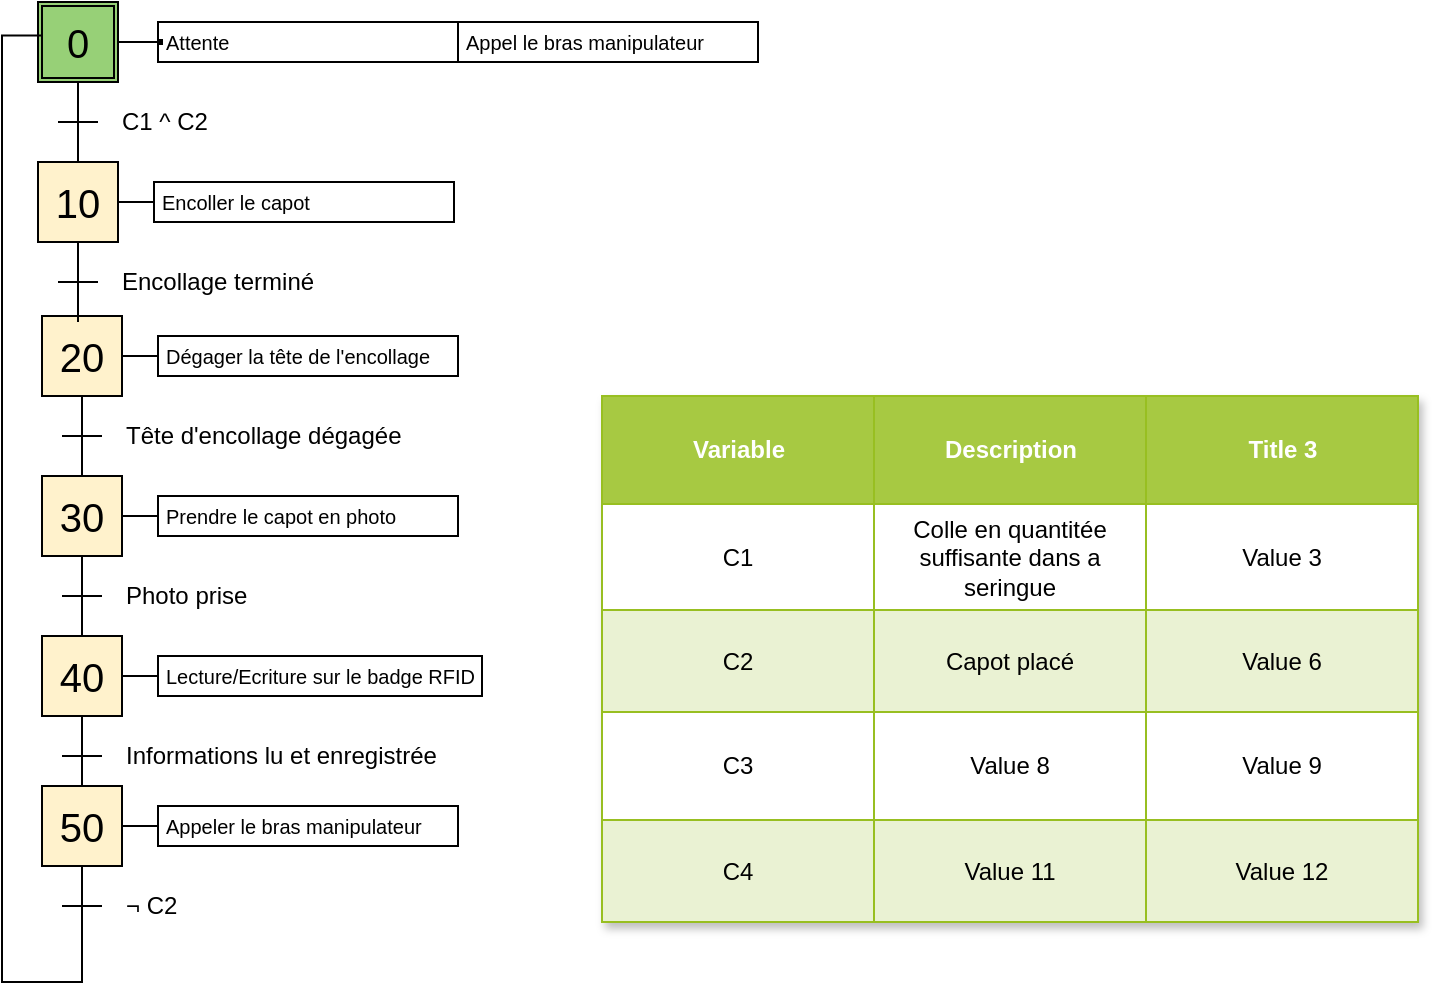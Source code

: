 <mxfile version="26.0.11">
  <diagram name="Page-1" id="wsNNgHkZyvKV6LnZdtPx">
    <mxGraphModel dx="921" dy="526" grid="1" gridSize="10" guides="1" tooltips="1" connect="1" arrows="1" fold="1" page="1" pageScale="1" pageWidth="827" pageHeight="1169" math="0" shadow="0">
      <root>
        <mxCell id="0" />
        <mxCell id="1" parent="0" />
        <mxCell id="bhH3K2stA2qOaMXiyf2e-91" value="" style="group" vertex="1" connectable="0" parent="1">
          <mxGeometry x="252" y="507" width="220" height="160" as="geometry" />
        </mxCell>
        <mxCell id="bhH3K2stA2qOaMXiyf2e-92" value="30" style="rounded=0;whiteSpace=wrap;html=1;fontSize=20;align=center;fillColor=#fff2cc;startSize=20;strokeColor=#000000;" vertex="1" parent="bhH3K2stA2qOaMXiyf2e-91">
          <mxGeometry width="40" height="40" as="geometry" />
        </mxCell>
        <mxCell id="bhH3K2stA2qOaMXiyf2e-93" value="" style="endArrow=none;html=1;fontSize=12;rounded=0;" edge="1" parent="bhH3K2stA2qOaMXiyf2e-91">
          <mxGeometry width="50" height="50" as="geometry">
            <mxPoint x="10" y="60" as="sourcePoint" />
            <mxPoint x="30" y="60" as="targetPoint" />
          </mxGeometry>
        </mxCell>
        <mxCell id="bhH3K2stA2qOaMXiyf2e-94" value="Photo prise" style="text;html=1;strokeColor=none;fillColor=none;align=left;verticalAlign=middle;rounded=0;fontSize=12;startSize=20;" vertex="1" parent="bhH3K2stA2qOaMXiyf2e-91">
          <mxGeometry x="40" y="50" width="40" height="20" as="geometry" />
        </mxCell>
        <mxCell id="bhH3K2stA2qOaMXiyf2e-95" style="edgeStyle=none;rounded=0;orthogonalLoop=1;jettySize=auto;html=1;exitX=0.5;exitY=1;exitDx=0;exitDy=0;endArrow=none;endFill=0;fontSize=12;" edge="1" parent="bhH3K2stA2qOaMXiyf2e-91" source="bhH3K2stA2qOaMXiyf2e-92">
          <mxGeometry as="geometry">
            <mxPoint x="20" y="80" as="targetPoint" />
          </mxGeometry>
        </mxCell>
        <mxCell id="bhH3K2stA2qOaMXiyf2e-96" style="edgeStyle=none;rounded=0;orthogonalLoop=1;jettySize=auto;html=1;exitX=1;exitY=0.5;exitDx=0;exitDy=0;fontSize=12;endArrow=none;endFill=0;entryX=0;entryY=0.5;entryDx=0;entryDy=0;" edge="1" parent="bhH3K2stA2qOaMXiyf2e-91" source="bhH3K2stA2qOaMXiyf2e-92">
          <mxGeometry as="geometry">
            <mxPoint x="58" y="20" as="targetPoint" />
          </mxGeometry>
        </mxCell>
        <mxCell id="bhH3K2stA2qOaMXiyf2e-97" value="Prendre le capot en photo" style="text;html=1;fillColor=none;align=left;verticalAlign=middle;spacingLeft=4;spacingRight=4;whiteSpace=wrap;overflow=hidden;rotatable=0;points=[[0,0.5],[1,0.5]];portConstraint=eastwest;fontSize=10;spacing=0;strokeColor=#000000;container=0;" vertex="1" parent="bhH3K2stA2qOaMXiyf2e-91">
          <mxGeometry x="58" y="10" width="150" height="20" as="geometry" />
        </mxCell>
        <mxCell id="bhH3K2stA2qOaMXiyf2e-129" value="" style="group" vertex="1" connectable="0" parent="bhH3K2stA2qOaMXiyf2e-91">
          <mxGeometry y="80" width="220" height="80" as="geometry" />
        </mxCell>
        <mxCell id="bhH3K2stA2qOaMXiyf2e-130" value="40" style="rounded=0;whiteSpace=wrap;html=1;fontSize=20;align=center;fillColor=#fff2cc;startSize=20;strokeColor=#000000;" vertex="1" parent="bhH3K2stA2qOaMXiyf2e-129">
          <mxGeometry width="40" height="40" as="geometry" />
        </mxCell>
        <mxCell id="bhH3K2stA2qOaMXiyf2e-131" value="" style="endArrow=none;html=1;fontSize=12;rounded=0;" edge="1" parent="bhH3K2stA2qOaMXiyf2e-129">
          <mxGeometry width="50" height="50" as="geometry">
            <mxPoint x="10" y="60" as="sourcePoint" />
            <mxPoint x="30" y="60" as="targetPoint" />
          </mxGeometry>
        </mxCell>
        <mxCell id="bhH3K2stA2qOaMXiyf2e-132" value="Informations lu et enregistrée" style="text;html=1;strokeColor=none;fillColor=none;align=left;verticalAlign=middle;rounded=0;fontSize=12;startSize=20;" vertex="1" parent="bhH3K2stA2qOaMXiyf2e-129">
          <mxGeometry x="40" y="50" width="40" height="20" as="geometry" />
        </mxCell>
        <mxCell id="bhH3K2stA2qOaMXiyf2e-133" style="edgeStyle=orthogonalEdgeStyle;rounded=0;orthogonalLoop=1;jettySize=auto;html=1;exitX=0.5;exitY=1;exitDx=0;exitDy=0;endArrow=none;endFill=0;fontSize=12;curved=1;" edge="1" parent="bhH3K2stA2qOaMXiyf2e-129" source="bhH3K2stA2qOaMXiyf2e-130">
          <mxGeometry as="geometry">
            <mxPoint x="20" y="80" as="targetPoint" />
          </mxGeometry>
        </mxCell>
        <mxCell id="bhH3K2stA2qOaMXiyf2e-134" style="edgeStyle=none;rounded=0;orthogonalLoop=1;jettySize=auto;html=1;exitX=1;exitY=0.5;exitDx=0;exitDy=0;fontSize=12;endArrow=none;endFill=0;entryX=0;entryY=0.5;entryDx=0;entryDy=0;" edge="1" parent="bhH3K2stA2qOaMXiyf2e-129" source="bhH3K2stA2qOaMXiyf2e-130">
          <mxGeometry as="geometry">
            <mxPoint x="58" y="20" as="targetPoint" />
          </mxGeometry>
        </mxCell>
        <mxCell id="bhH3K2stA2qOaMXiyf2e-135" value="Lecture/Ecriture sur le badge RFID" style="text;html=1;fillColor=none;align=left;verticalAlign=middle;spacingLeft=4;spacingRight=4;whiteSpace=wrap;overflow=hidden;rotatable=0;points=[[0,0.5],[1,0.5]];portConstraint=eastwest;fontSize=10;spacing=0;strokeColor=#000000;container=0;" vertex="1" parent="bhH3K2stA2qOaMXiyf2e-129">
          <mxGeometry x="58" y="10" width="162" height="20" as="geometry" />
        </mxCell>
        <mxCell id="bhH3K2stA2qOaMXiyf2e-98" value="" style="group" vertex="1" connectable="0" parent="1">
          <mxGeometry x="252" y="662" width="210" height="80" as="geometry" />
        </mxCell>
        <mxCell id="bhH3K2stA2qOaMXiyf2e-99" value="50" style="rounded=0;whiteSpace=wrap;html=1;fontSize=20;align=center;fillColor=#fff2cc;startSize=20;strokeColor=#000000;" vertex="1" parent="bhH3K2stA2qOaMXiyf2e-98">
          <mxGeometry width="40" height="40" as="geometry" />
        </mxCell>
        <mxCell id="bhH3K2stA2qOaMXiyf2e-100" value="" style="endArrow=none;html=1;fontSize=12;rounded=0;" edge="1" parent="bhH3K2stA2qOaMXiyf2e-98">
          <mxGeometry width="50" height="50" as="geometry">
            <mxPoint x="10" y="60" as="sourcePoint" />
            <mxPoint x="30" y="60" as="targetPoint" />
          </mxGeometry>
        </mxCell>
        <mxCell id="bhH3K2stA2qOaMXiyf2e-101" value=" ¬ C2" style="text;html=1;strokeColor=none;fillColor=none;align=left;verticalAlign=middle;rounded=0;fontSize=12;startSize=20;" vertex="1" parent="bhH3K2stA2qOaMXiyf2e-98">
          <mxGeometry x="40" y="50" width="40" height="20" as="geometry" />
        </mxCell>
        <mxCell id="bhH3K2stA2qOaMXiyf2e-102" style="edgeStyle=orthogonalEdgeStyle;rounded=0;orthogonalLoop=1;jettySize=auto;html=1;exitX=0.5;exitY=1;exitDx=0;exitDy=0;endArrow=none;endFill=0;fontSize=12;curved=1;" edge="1" parent="bhH3K2stA2qOaMXiyf2e-98" source="bhH3K2stA2qOaMXiyf2e-99">
          <mxGeometry as="geometry">
            <mxPoint x="20" y="80" as="targetPoint" />
          </mxGeometry>
        </mxCell>
        <mxCell id="bhH3K2stA2qOaMXiyf2e-103" style="edgeStyle=none;rounded=0;orthogonalLoop=1;jettySize=auto;html=1;exitX=1;exitY=0.5;exitDx=0;exitDy=0;fontSize=12;endArrow=none;endFill=0;entryX=0;entryY=0.5;entryDx=0;entryDy=0;" edge="1" parent="bhH3K2stA2qOaMXiyf2e-98" source="bhH3K2stA2qOaMXiyf2e-99">
          <mxGeometry as="geometry">
            <mxPoint x="58" y="20" as="targetPoint" />
          </mxGeometry>
        </mxCell>
        <mxCell id="bhH3K2stA2qOaMXiyf2e-104" value="Appeler le bras manipulateur" style="text;html=1;fillColor=none;align=left;verticalAlign=middle;spacingLeft=4;spacingRight=4;whiteSpace=wrap;overflow=hidden;rotatable=0;points=[[0,0.5],[1,0.5]];portConstraint=eastwest;fontSize=10;spacing=0;strokeColor=#000000;container=0;" vertex="1" parent="bhH3K2stA2qOaMXiyf2e-98">
          <mxGeometry x="58" y="10" width="150" height="20" as="geometry" />
        </mxCell>
        <mxCell id="bhH3K2stA2qOaMXiyf2e-31" value="" style="group" vertex="1" connectable="0" parent="1">
          <mxGeometry x="252" y="427" width="210" height="80" as="geometry" />
        </mxCell>
        <mxCell id="bhH3K2stA2qOaMXiyf2e-32" value="20" style="rounded=0;whiteSpace=wrap;html=1;fontSize=20;align=center;fillColor=#fff2cc;startSize=20;strokeColor=#000000;" vertex="1" parent="bhH3K2stA2qOaMXiyf2e-31">
          <mxGeometry width="40" height="40" as="geometry" />
        </mxCell>
        <mxCell id="bhH3K2stA2qOaMXiyf2e-33" value="" style="endArrow=none;html=1;fontSize=12;rounded=0;" edge="1" parent="bhH3K2stA2qOaMXiyf2e-31">
          <mxGeometry width="50" height="50" as="geometry">
            <mxPoint x="10" y="60" as="sourcePoint" />
            <mxPoint x="30" y="60" as="targetPoint" />
          </mxGeometry>
        </mxCell>
        <mxCell id="bhH3K2stA2qOaMXiyf2e-34" value="Tête d&#39;encollage dégagée" style="text;html=1;strokeColor=none;fillColor=none;align=left;verticalAlign=middle;rounded=0;fontSize=12;startSize=20;" vertex="1" parent="bhH3K2stA2qOaMXiyf2e-31">
          <mxGeometry x="40" y="50" width="40" height="20" as="geometry" />
        </mxCell>
        <mxCell id="bhH3K2stA2qOaMXiyf2e-35" style="edgeStyle=none;rounded=0;orthogonalLoop=1;jettySize=auto;html=1;exitX=0.5;exitY=1;exitDx=0;exitDy=0;endArrow=none;endFill=0;fontSize=12;" edge="1" parent="bhH3K2stA2qOaMXiyf2e-31" source="bhH3K2stA2qOaMXiyf2e-32">
          <mxGeometry as="geometry">
            <mxPoint x="20" y="80" as="targetPoint" />
          </mxGeometry>
        </mxCell>
        <mxCell id="bhH3K2stA2qOaMXiyf2e-36" style="edgeStyle=none;rounded=0;orthogonalLoop=1;jettySize=auto;html=1;exitX=1;exitY=0.5;exitDx=0;exitDy=0;fontSize=12;endArrow=none;endFill=0;entryX=0;entryY=0.5;entryDx=0;entryDy=0;" edge="1" parent="bhH3K2stA2qOaMXiyf2e-31" source="bhH3K2stA2qOaMXiyf2e-32">
          <mxGeometry as="geometry">
            <mxPoint x="58" y="20" as="targetPoint" />
          </mxGeometry>
        </mxCell>
        <mxCell id="bhH3K2stA2qOaMXiyf2e-37" value="Dégager la tête de l&#39;encollage" style="text;html=1;fillColor=none;align=left;verticalAlign=middle;spacingLeft=4;spacingRight=4;whiteSpace=wrap;overflow=hidden;rotatable=0;points=[[0,0.5],[1,0.5]];portConstraint=eastwest;fontSize=10;spacing=0;strokeColor=#000000;container=0;" vertex="1" parent="bhH3K2stA2qOaMXiyf2e-31">
          <mxGeometry x="58" y="10" width="150" height="20" as="geometry" />
        </mxCell>
        <mxCell id="bhH3K2stA2qOaMXiyf2e-144" value="" style="group" vertex="1" connectable="0" parent="1">
          <mxGeometry x="250" y="350" width="208" height="80" as="geometry" />
        </mxCell>
        <mxCell id="bhH3K2stA2qOaMXiyf2e-145" value="10" style="rounded=0;whiteSpace=wrap;html=1;fontSize=20;align=center;fillColor=#fff2cc;startSize=20;strokeColor=#000000;" vertex="1" parent="bhH3K2stA2qOaMXiyf2e-144">
          <mxGeometry width="40" height="40" as="geometry" />
        </mxCell>
        <mxCell id="bhH3K2stA2qOaMXiyf2e-146" value="" style="endArrow=none;html=1;fontSize=12;rounded=0;" edge="1" parent="bhH3K2stA2qOaMXiyf2e-144">
          <mxGeometry x="252" y="310" width="50" height="50" as="geometry">
            <mxPoint x="10" y="60" as="sourcePoint" />
            <mxPoint x="30" y="60" as="targetPoint" />
          </mxGeometry>
        </mxCell>
        <mxCell id="bhH3K2stA2qOaMXiyf2e-147" value="Encollage terminé" style="text;html=1;strokeColor=none;fillColor=none;align=left;verticalAlign=middle;rounded=0;fontSize=12;startSize=20;" vertex="1" parent="bhH3K2stA2qOaMXiyf2e-144">
          <mxGeometry x="40" y="50" width="80" height="20" as="geometry" />
        </mxCell>
        <mxCell id="bhH3K2stA2qOaMXiyf2e-148" style="edgeStyle=none;rounded=0;orthogonalLoop=1;jettySize=auto;html=1;exitX=0.5;exitY=1;exitDx=0;exitDy=0;endArrow=none;endFill=0;fontSize=12;" edge="1" parent="bhH3K2stA2qOaMXiyf2e-144" source="bhH3K2stA2qOaMXiyf2e-145">
          <mxGeometry x="252" y="310" as="geometry">
            <mxPoint x="20" y="80" as="targetPoint" />
          </mxGeometry>
        </mxCell>
        <mxCell id="bhH3K2stA2qOaMXiyf2e-149" style="edgeStyle=none;rounded=0;orthogonalLoop=1;jettySize=auto;html=1;exitX=1;exitY=0.5;exitDx=0;exitDy=0;fontSize=12;endArrow=none;endFill=0;entryX=0;entryY=0.5;entryDx=0;entryDy=0;" edge="1" parent="bhH3K2stA2qOaMXiyf2e-144" source="bhH3K2stA2qOaMXiyf2e-145">
          <mxGeometry x="252" y="310" as="geometry">
            <mxPoint x="58" y="20" as="targetPoint" />
          </mxGeometry>
        </mxCell>
        <mxCell id="bhH3K2stA2qOaMXiyf2e-150" value="Encoller le capot" style="text;html=1;fillColor=none;align=left;verticalAlign=middle;spacingLeft=4;spacingRight=4;whiteSpace=wrap;overflow=hidden;rotatable=0;points=[[0,0.5],[1,0.5]];portConstraint=eastwest;fontSize=10;spacing=0;strokeColor=#000000;container=0;" vertex="1" parent="bhH3K2stA2qOaMXiyf2e-144">
          <mxGeometry x="58" y="10" width="150" height="20" as="geometry" />
        </mxCell>
        <mxCell id="bhH3K2stA2qOaMXiyf2e-154" value="" style="group" vertex="1" connectable="0" parent="1">
          <mxGeometry x="250" y="270" width="364" height="80" as="geometry" />
        </mxCell>
        <mxCell id="bhH3K2stA2qOaMXiyf2e-67" value="" style="group" vertex="1" connectable="0" parent="bhH3K2stA2qOaMXiyf2e-154">
          <mxGeometry width="212" height="80" as="geometry" />
        </mxCell>
        <mxCell id="bhH3K2stA2qOaMXiyf2e-68" value="" style="rounded=0;whiteSpace=wrap;html=1;fontSize=20;align=center;fillColor=#97D077;container=0;" vertex="1" parent="bhH3K2stA2qOaMXiyf2e-67">
          <mxGeometry width="40" height="40" as="geometry" />
        </mxCell>
        <mxCell id="bhH3K2stA2qOaMXiyf2e-69" value="0" style="rounded=0;whiteSpace=wrap;html=1;fontSize=20;align=center;gradientColor=#97d077;fillColor=none;imageWidth=20;imageHeight=20;container=0;" vertex="1" parent="bhH3K2stA2qOaMXiyf2e-67">
          <mxGeometry x="2" y="2" width="36" height="36" as="geometry" />
        </mxCell>
        <mxCell id="bhH3K2stA2qOaMXiyf2e-70" value="" style="endArrow=none;html=1;fontSize=12;rounded=0;" edge="1" parent="bhH3K2stA2qOaMXiyf2e-67">
          <mxGeometry width="50" height="50" as="geometry">
            <mxPoint x="10" y="60" as="sourcePoint" />
            <mxPoint x="30" y="60" as="targetPoint" />
          </mxGeometry>
        </mxCell>
        <mxCell id="bhH3K2stA2qOaMXiyf2e-71" value="C1 ^ C2" style="text;html=1;strokeColor=none;fillColor=none;align=left;verticalAlign=middle;rounded=0;fontSize=12;container=0;" vertex="1" parent="bhH3K2stA2qOaMXiyf2e-67">
          <mxGeometry x="40" y="50" width="40" height="20" as="geometry" />
        </mxCell>
        <mxCell id="bhH3K2stA2qOaMXiyf2e-72" style="edgeStyle=none;rounded=0;orthogonalLoop=1;jettySize=auto;html=1;exitX=0.5;exitY=1;exitDx=0;exitDy=0;endArrow=none;endFill=0;fontSize=12;" edge="1" parent="bhH3K2stA2qOaMXiyf2e-67" source="bhH3K2stA2qOaMXiyf2e-68">
          <mxGeometry as="geometry">
            <mxPoint x="20" y="80" as="targetPoint" />
          </mxGeometry>
        </mxCell>
        <mxCell id="bhH3K2stA2qOaMXiyf2e-73" value="" style="endArrow=none;html=1;fontSize=12;exitX=1;exitY=0.5;exitDx=0;exitDy=0;entryX=0;entryY=0.5;entryDx=0;entryDy=0;rounded=0;" edge="1" parent="bhH3K2stA2qOaMXiyf2e-67" source="bhH3K2stA2qOaMXiyf2e-68" target="bhH3K2stA2qOaMXiyf2e-78">
          <mxGeometry x="40" y="-70" width="50" height="50" as="geometry">
            <mxPoint x="50" y="-10" as="sourcePoint" />
            <mxPoint x="50" y="20" as="targetPoint" />
          </mxGeometry>
        </mxCell>
        <mxCell id="bhH3K2stA2qOaMXiyf2e-74" value="" style="group" vertex="1" connectable="0" parent="bhH3K2stA2qOaMXiyf2e-67">
          <mxGeometry x="60" y="10" width="152" height="51" as="geometry" />
        </mxCell>
        <mxCell id="bhH3K2stA2qOaMXiyf2e-78" value="" style="rounded=0;whiteSpace=wrap;html=1;startSize=20;strokeColor=#000000;strokeWidth=1;fillColor=#000000;" vertex="1" parent="bhH3K2stA2qOaMXiyf2e-74">
          <mxGeometry y="9" width="2" height="2" as="geometry" />
        </mxCell>
        <mxCell id="bhH3K2stA2qOaMXiyf2e-193" value="" style="group" vertex="1" connectable="0" parent="bhH3K2stA2qOaMXiyf2e-74">
          <mxGeometry width="152" height="40" as="geometry" />
        </mxCell>
        <mxCell id="bhH3K2stA2qOaMXiyf2e-194" value="" style="rounded=0;whiteSpace=wrap;html=1;startSize=20;strokeColor=#000000;strokeWidth=1;fillColor=#000000;" vertex="1" parent="bhH3K2stA2qOaMXiyf2e-193">
          <mxGeometry y="9" width="2" height="2" as="geometry" />
        </mxCell>
        <mxCell id="bhH3K2stA2qOaMXiyf2e-195" value="Attente" style="text;html=1;fillColor=none;align=left;verticalAlign=middle;spacingLeft=4;spacingRight=4;whiteSpace=wrap;overflow=hidden;rotatable=0;points=[[0,0.5],[1,0.5]];portConstraint=eastwest;fontSize=10;spacing=0;strokeColor=#000000;container=0;" vertex="1" parent="bhH3K2stA2qOaMXiyf2e-193">
          <mxGeometry width="150" height="20" as="geometry" />
        </mxCell>
        <mxCell id="bhH3K2stA2qOaMXiyf2e-79" value="Appel le bras manipulateur" style="text;html=1;fillColor=none;align=left;verticalAlign=middle;spacingLeft=4;spacingRight=4;whiteSpace=wrap;overflow=hidden;rotatable=0;points=[[0,0.5],[1,0.5]];portConstraint=eastwest;fontSize=10;spacing=0;strokeColor=#000000;container=0;" vertex="1" parent="bhH3K2stA2qOaMXiyf2e-154">
          <mxGeometry x="210" y="10" width="150" height="20" as="geometry" />
        </mxCell>
        <mxCell id="bhH3K2stA2qOaMXiyf2e-155" style="edgeStyle=orthogonalEdgeStyle;rounded=0;orthogonalLoop=1;jettySize=auto;html=1;exitX=0.5;exitY=1;exitDx=0;exitDy=0;entryX=-0.004;entryY=0.409;entryDx=0;entryDy=0;entryPerimeter=0;endArrow=none;startFill=0;" edge="1" parent="1" source="bhH3K2stA2qOaMXiyf2e-99" target="bhH3K2stA2qOaMXiyf2e-69">
          <mxGeometry relative="1" as="geometry">
            <mxPoint x="271.857" y="760" as="targetPoint" />
            <Array as="points">
              <mxPoint x="272" y="760" />
              <mxPoint x="232" y="760" />
              <mxPoint x="232" y="287" />
            </Array>
          </mxGeometry>
        </mxCell>
        <mxCell id="bhH3K2stA2qOaMXiyf2e-235" value="Assets" style="childLayout=tableLayout;recursiveResize=0;strokeColor=#98bf21;fillColor=#A7C942;shadow=1;" vertex="1" parent="1">
          <mxGeometry x="532" y="467" width="408" height="263" as="geometry" />
        </mxCell>
        <mxCell id="bhH3K2stA2qOaMXiyf2e-236" style="shape=tableRow;horizontal=0;startSize=0;swimlaneHead=0;swimlaneBody=0;top=0;left=0;bottom=0;right=0;dropTarget=0;collapsible=0;recursiveResize=0;expand=0;fontStyle=0;strokeColor=inherit;fillColor=#ffffff;" vertex="1" parent="bhH3K2stA2qOaMXiyf2e-235">
          <mxGeometry width="408" height="54" as="geometry" />
        </mxCell>
        <mxCell id="bhH3K2stA2qOaMXiyf2e-237" value="Variable" style="connectable=0;recursiveResize=0;strokeColor=inherit;fillColor=#A7C942;align=center;fontStyle=1;fontColor=#FFFFFF;html=1;" vertex="1" parent="bhH3K2stA2qOaMXiyf2e-236">
          <mxGeometry width="136" height="54" as="geometry">
            <mxRectangle width="136" height="54" as="alternateBounds" />
          </mxGeometry>
        </mxCell>
        <mxCell id="bhH3K2stA2qOaMXiyf2e-238" value="Description" style="connectable=0;recursiveResize=0;strokeColor=inherit;fillColor=#A7C942;align=center;fontStyle=1;fontColor=#FFFFFF;html=1;" vertex="1" parent="bhH3K2stA2qOaMXiyf2e-236">
          <mxGeometry x="136" width="136" height="54" as="geometry">
            <mxRectangle width="136" height="54" as="alternateBounds" />
          </mxGeometry>
        </mxCell>
        <mxCell id="bhH3K2stA2qOaMXiyf2e-239" value="Title 3" style="connectable=0;recursiveResize=0;strokeColor=inherit;fillColor=#A7C942;align=center;fontStyle=1;fontColor=#FFFFFF;html=1;" vertex="1" parent="bhH3K2stA2qOaMXiyf2e-236">
          <mxGeometry x="272" width="136" height="54" as="geometry">
            <mxRectangle width="136" height="54" as="alternateBounds" />
          </mxGeometry>
        </mxCell>
        <mxCell id="bhH3K2stA2qOaMXiyf2e-240" value="" style="shape=tableRow;horizontal=0;startSize=0;swimlaneHead=0;swimlaneBody=0;top=0;left=0;bottom=0;right=0;dropTarget=0;collapsible=0;recursiveResize=0;expand=0;fontStyle=0;strokeColor=inherit;fillColor=#ffffff;" vertex="1" parent="bhH3K2stA2qOaMXiyf2e-235">
          <mxGeometry y="54" width="408" height="53" as="geometry" />
        </mxCell>
        <mxCell id="bhH3K2stA2qOaMXiyf2e-241" value="C1" style="connectable=0;recursiveResize=0;strokeColor=inherit;fillColor=inherit;align=center;whiteSpace=wrap;html=1;" vertex="1" parent="bhH3K2stA2qOaMXiyf2e-240">
          <mxGeometry width="136" height="53" as="geometry">
            <mxRectangle width="136" height="53" as="alternateBounds" />
          </mxGeometry>
        </mxCell>
        <mxCell id="bhH3K2stA2qOaMXiyf2e-242" value="Colle en quantitée suffisante dans a seringue" style="connectable=0;recursiveResize=0;strokeColor=inherit;fillColor=inherit;align=center;whiteSpace=wrap;html=1;" vertex="1" parent="bhH3K2stA2qOaMXiyf2e-240">
          <mxGeometry x="136" width="136" height="53" as="geometry">
            <mxRectangle width="136" height="53" as="alternateBounds" />
          </mxGeometry>
        </mxCell>
        <mxCell id="bhH3K2stA2qOaMXiyf2e-243" value="Value 3" style="connectable=0;recursiveResize=0;strokeColor=inherit;fillColor=inherit;align=center;whiteSpace=wrap;html=1;" vertex="1" parent="bhH3K2stA2qOaMXiyf2e-240">
          <mxGeometry x="272" width="136" height="53" as="geometry">
            <mxRectangle width="136" height="53" as="alternateBounds" />
          </mxGeometry>
        </mxCell>
        <mxCell id="bhH3K2stA2qOaMXiyf2e-244" value="" style="shape=tableRow;horizontal=0;startSize=0;swimlaneHead=0;swimlaneBody=0;top=0;left=0;bottom=0;right=0;dropTarget=0;collapsible=0;recursiveResize=0;expand=0;fontStyle=1;strokeColor=inherit;fillColor=#EAF2D3;" vertex="1" parent="bhH3K2stA2qOaMXiyf2e-235">
          <mxGeometry y="107" width="408" height="51" as="geometry" />
        </mxCell>
        <mxCell id="bhH3K2stA2qOaMXiyf2e-245" value="C2" style="connectable=0;recursiveResize=0;strokeColor=inherit;fillColor=inherit;whiteSpace=wrap;html=1;" vertex="1" parent="bhH3K2stA2qOaMXiyf2e-244">
          <mxGeometry width="136" height="51" as="geometry">
            <mxRectangle width="136" height="51" as="alternateBounds" />
          </mxGeometry>
        </mxCell>
        <mxCell id="bhH3K2stA2qOaMXiyf2e-246" value="Capot placé" style="connectable=0;recursiveResize=0;strokeColor=inherit;fillColor=inherit;whiteSpace=wrap;html=1;" vertex="1" parent="bhH3K2stA2qOaMXiyf2e-244">
          <mxGeometry x="136" width="136" height="51" as="geometry">
            <mxRectangle width="136" height="51" as="alternateBounds" />
          </mxGeometry>
        </mxCell>
        <mxCell id="bhH3K2stA2qOaMXiyf2e-247" value="Value 6" style="connectable=0;recursiveResize=0;strokeColor=inherit;fillColor=inherit;whiteSpace=wrap;html=1;" vertex="1" parent="bhH3K2stA2qOaMXiyf2e-244">
          <mxGeometry x="272" width="136" height="51" as="geometry">
            <mxRectangle width="136" height="51" as="alternateBounds" />
          </mxGeometry>
        </mxCell>
        <mxCell id="bhH3K2stA2qOaMXiyf2e-248" value="" style="shape=tableRow;horizontal=0;startSize=0;swimlaneHead=0;swimlaneBody=0;top=0;left=0;bottom=0;right=0;dropTarget=0;collapsible=0;recursiveResize=0;expand=0;fontStyle=0;strokeColor=inherit;fillColor=#ffffff;" vertex="1" parent="bhH3K2stA2qOaMXiyf2e-235">
          <mxGeometry y="158" width="408" height="54" as="geometry" />
        </mxCell>
        <mxCell id="bhH3K2stA2qOaMXiyf2e-249" value="C3" style="connectable=0;recursiveResize=0;strokeColor=inherit;fillColor=inherit;fontStyle=0;align=center;whiteSpace=wrap;html=1;" vertex="1" parent="bhH3K2stA2qOaMXiyf2e-248">
          <mxGeometry width="136" height="54" as="geometry">
            <mxRectangle width="136" height="54" as="alternateBounds" />
          </mxGeometry>
        </mxCell>
        <mxCell id="bhH3K2stA2qOaMXiyf2e-250" value="Value 8" style="connectable=0;recursiveResize=0;strokeColor=inherit;fillColor=inherit;fontStyle=0;align=center;whiteSpace=wrap;html=1;" vertex="1" parent="bhH3K2stA2qOaMXiyf2e-248">
          <mxGeometry x="136" width="136" height="54" as="geometry">
            <mxRectangle width="136" height="54" as="alternateBounds" />
          </mxGeometry>
        </mxCell>
        <mxCell id="bhH3K2stA2qOaMXiyf2e-251" value="Value 9" style="connectable=0;recursiveResize=0;strokeColor=inherit;fillColor=inherit;fontStyle=0;align=center;whiteSpace=wrap;html=1;" vertex="1" parent="bhH3K2stA2qOaMXiyf2e-248">
          <mxGeometry x="272" width="136" height="54" as="geometry">
            <mxRectangle width="136" height="54" as="alternateBounds" />
          </mxGeometry>
        </mxCell>
        <mxCell id="bhH3K2stA2qOaMXiyf2e-252" value="" style="shape=tableRow;horizontal=0;startSize=0;swimlaneHead=0;swimlaneBody=0;top=0;left=0;bottom=0;right=0;dropTarget=0;collapsible=0;recursiveResize=0;expand=0;fontStyle=1;strokeColor=inherit;fillColor=#EAF2D3;" vertex="1" parent="bhH3K2stA2qOaMXiyf2e-235">
          <mxGeometry y="212" width="408" height="51" as="geometry" />
        </mxCell>
        <mxCell id="bhH3K2stA2qOaMXiyf2e-253" value="C4" style="connectable=0;recursiveResize=0;strokeColor=inherit;fillColor=inherit;whiteSpace=wrap;html=1;" vertex="1" parent="bhH3K2stA2qOaMXiyf2e-252">
          <mxGeometry width="136" height="51" as="geometry">
            <mxRectangle width="136" height="51" as="alternateBounds" />
          </mxGeometry>
        </mxCell>
        <mxCell id="bhH3K2stA2qOaMXiyf2e-254" value="Value 11" style="connectable=0;recursiveResize=0;strokeColor=inherit;fillColor=inherit;whiteSpace=wrap;html=1;" vertex="1" parent="bhH3K2stA2qOaMXiyf2e-252">
          <mxGeometry x="136" width="136" height="51" as="geometry">
            <mxRectangle width="136" height="51" as="alternateBounds" />
          </mxGeometry>
        </mxCell>
        <mxCell id="bhH3K2stA2qOaMXiyf2e-255" value="Value 12" style="connectable=0;recursiveResize=0;strokeColor=inherit;fillColor=inherit;whiteSpace=wrap;html=1;" vertex="1" parent="bhH3K2stA2qOaMXiyf2e-252">
          <mxGeometry x="272" width="136" height="51" as="geometry">
            <mxRectangle width="136" height="51" as="alternateBounds" />
          </mxGeometry>
        </mxCell>
      </root>
    </mxGraphModel>
  </diagram>
</mxfile>
